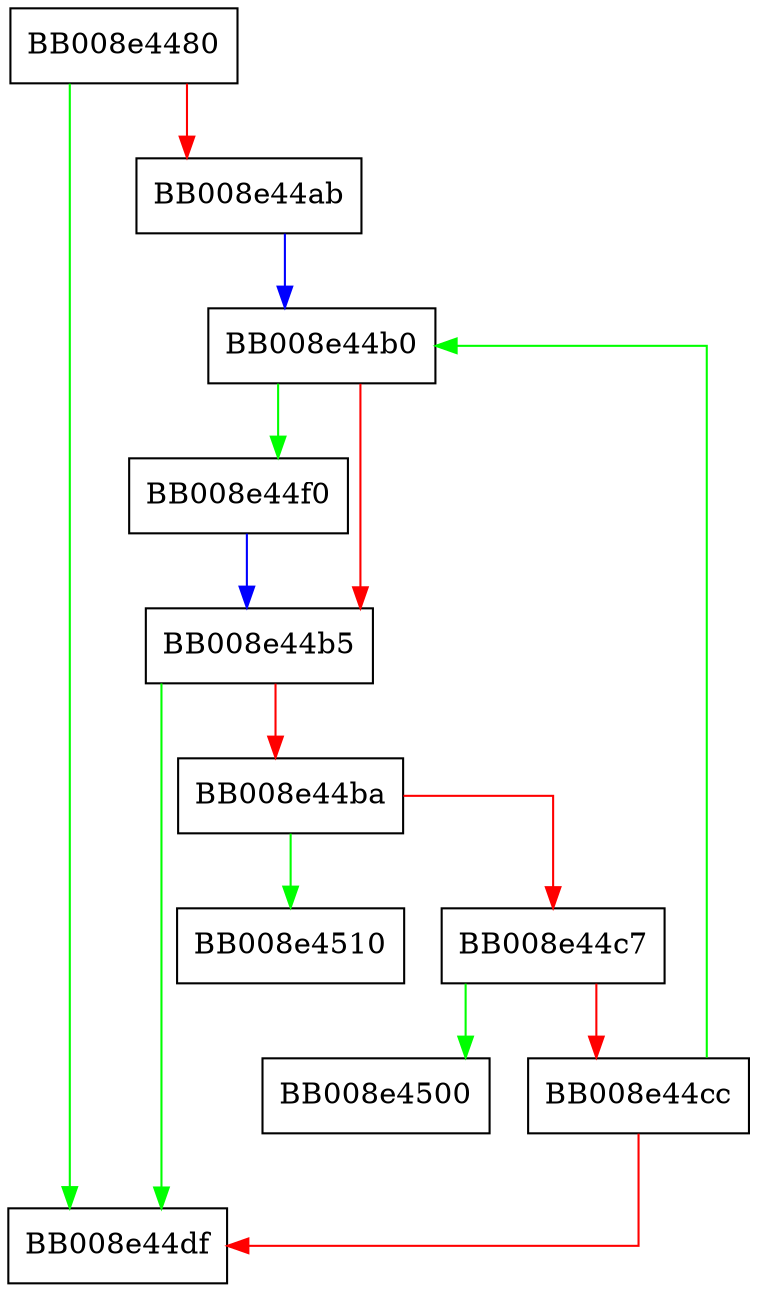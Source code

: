 digraph __nss_lookup {
  node [shape="box"];
  graph [splines=ortho];
  BB008e4480 -> BB008e44df [color="green"];
  BB008e4480 -> BB008e44ab [color="red"];
  BB008e44ab -> BB008e44b0 [color="blue"];
  BB008e44b0 -> BB008e44f0 [color="green"];
  BB008e44b0 -> BB008e44b5 [color="red"];
  BB008e44b5 -> BB008e44df [color="green"];
  BB008e44b5 -> BB008e44ba [color="red"];
  BB008e44ba -> BB008e4510 [color="green"];
  BB008e44ba -> BB008e44c7 [color="red"];
  BB008e44c7 -> BB008e4500 [color="green"];
  BB008e44c7 -> BB008e44cc [color="red"];
  BB008e44cc -> BB008e44b0 [color="green"];
  BB008e44cc -> BB008e44df [color="red"];
  BB008e44f0 -> BB008e44b5 [color="blue"];
}